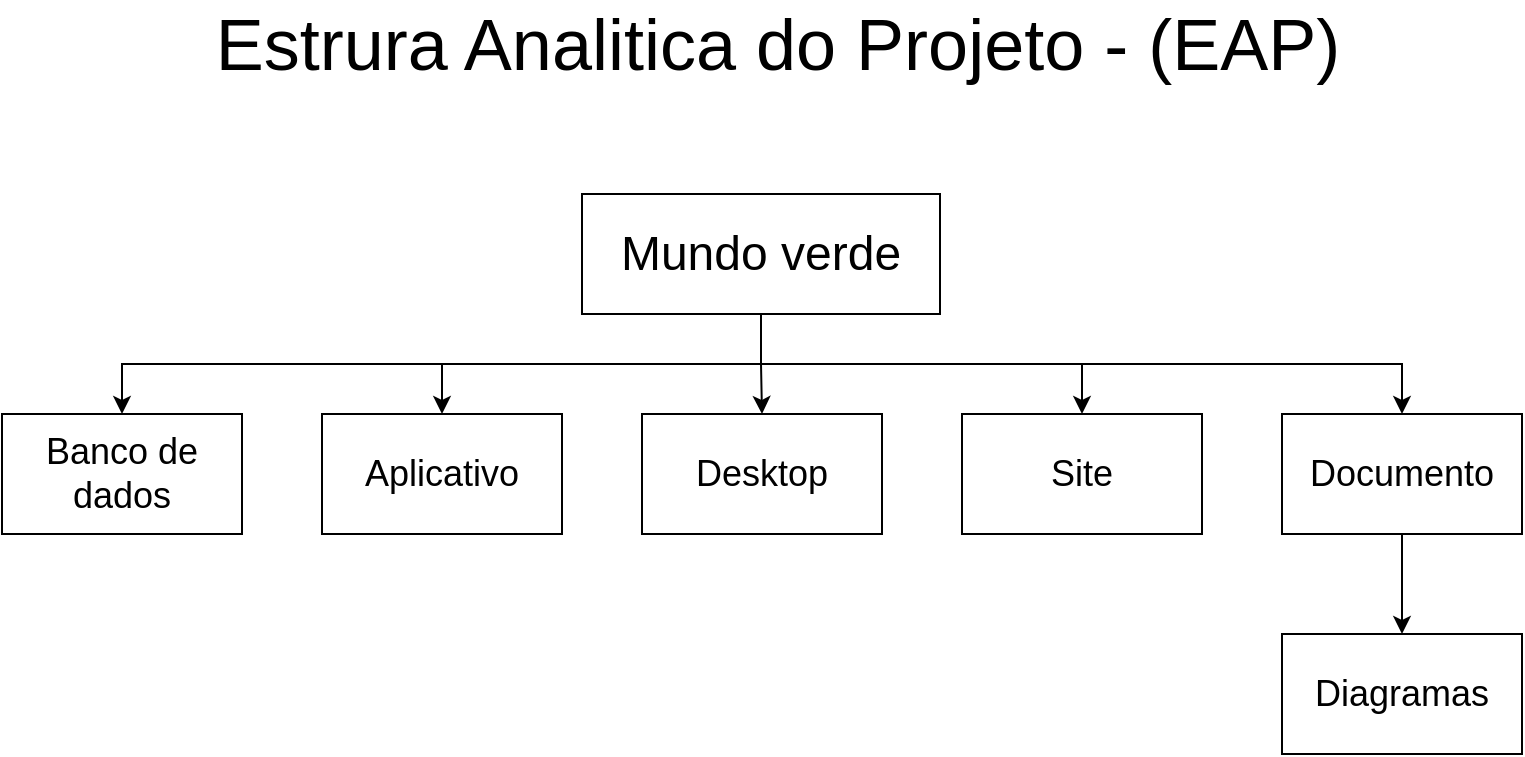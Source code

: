 <mxfile version="24.7.14">
  <diagram name="Página-1" id="abJAQa0zbJsf09PqhtKi">
    <mxGraphModel dx="1290" dy="557" grid="1" gridSize="10" guides="1" tooltips="1" connect="1" arrows="1" fold="1" page="1" pageScale="1" pageWidth="827" pageHeight="1169" math="0" shadow="0">
      <root>
        <mxCell id="0" />
        <mxCell id="1" parent="0" />
        <mxCell id="xKaJrzAjjyIe3hL2cJAd-5" style="edgeStyle=orthogonalEdgeStyle;rounded=0;orthogonalLoop=1;jettySize=auto;html=1;exitX=0.5;exitY=1;exitDx=0;exitDy=0;entryX=0.5;entryY=0;entryDx=0;entryDy=0;" edge="1" parent="1" source="xKaJrzAjjyIe3hL2cJAd-1" target="xKaJrzAjjyIe3hL2cJAd-2">
          <mxGeometry relative="1" as="geometry" />
        </mxCell>
        <mxCell id="xKaJrzAjjyIe3hL2cJAd-6" style="edgeStyle=orthogonalEdgeStyle;rounded=0;orthogonalLoop=1;jettySize=auto;html=1;exitX=0.5;exitY=1;exitDx=0;exitDy=0;entryX=0.5;entryY=0;entryDx=0;entryDy=0;" edge="1" parent="1" source="xKaJrzAjjyIe3hL2cJAd-1" target="xKaJrzAjjyIe3hL2cJAd-3">
          <mxGeometry relative="1" as="geometry" />
        </mxCell>
        <mxCell id="xKaJrzAjjyIe3hL2cJAd-7" style="edgeStyle=orthogonalEdgeStyle;rounded=0;orthogonalLoop=1;jettySize=auto;html=1;exitX=0.5;exitY=1;exitDx=0;exitDy=0;entryX=0.5;entryY=0;entryDx=0;entryDy=0;" edge="1" parent="1" source="xKaJrzAjjyIe3hL2cJAd-1" target="xKaJrzAjjyIe3hL2cJAd-4">
          <mxGeometry relative="1" as="geometry" />
        </mxCell>
        <mxCell id="xKaJrzAjjyIe3hL2cJAd-11" style="edgeStyle=orthogonalEdgeStyle;rounded=0;orthogonalLoop=1;jettySize=auto;html=1;exitX=0.5;exitY=1;exitDx=0;exitDy=0;" edge="1" parent="1" source="xKaJrzAjjyIe3hL2cJAd-1" target="xKaJrzAjjyIe3hL2cJAd-10">
          <mxGeometry relative="1" as="geometry" />
        </mxCell>
        <mxCell id="xKaJrzAjjyIe3hL2cJAd-15" style="edgeStyle=orthogonalEdgeStyle;rounded=0;orthogonalLoop=1;jettySize=auto;html=1;exitX=0.5;exitY=1;exitDx=0;exitDy=0;entryX=0.5;entryY=0;entryDx=0;entryDy=0;" edge="1" parent="1" source="xKaJrzAjjyIe3hL2cJAd-1" target="xKaJrzAjjyIe3hL2cJAd-14">
          <mxGeometry relative="1" as="geometry" />
        </mxCell>
        <mxCell id="xKaJrzAjjyIe3hL2cJAd-1" value="&lt;font style=&quot;font-size: 24px;&quot;&gt;Mundo verde&lt;/font&gt;" style="rounded=0;whiteSpace=wrap;html=1;" vertex="1" parent="1">
          <mxGeometry x="324" y="140" width="179" height="60" as="geometry" />
        </mxCell>
        <mxCell id="xKaJrzAjjyIe3hL2cJAd-2" value="&lt;font style=&quot;font-size: 18px;&quot;&gt;Aplicativo&lt;/font&gt;" style="rounded=0;whiteSpace=wrap;html=1;" vertex="1" parent="1">
          <mxGeometry x="194" y="250" width="120" height="60" as="geometry" />
        </mxCell>
        <mxCell id="xKaJrzAjjyIe3hL2cJAd-3" value="&lt;font style=&quot;font-size: 18px;&quot;&gt;Desktop&lt;/font&gt;" style="rounded=0;whiteSpace=wrap;html=1;" vertex="1" parent="1">
          <mxGeometry x="354" y="250" width="120" height="60" as="geometry" />
        </mxCell>
        <mxCell id="xKaJrzAjjyIe3hL2cJAd-4" value="&lt;span style=&quot;font-size: 18px;&quot;&gt;Site&lt;/span&gt;" style="rounded=0;whiteSpace=wrap;html=1;" vertex="1" parent="1">
          <mxGeometry x="514" y="250" width="120" height="60" as="geometry" />
        </mxCell>
        <mxCell id="xKaJrzAjjyIe3hL2cJAd-8" value="&lt;font style=&quot;font-size: 36px;&quot;&gt;Estrura Analitica do Projeto - (EAP)&lt;/font&gt;" style="text;html=1;align=center;verticalAlign=middle;whiteSpace=wrap;rounded=0;" vertex="1" parent="1">
          <mxGeometry x="137" y="50" width="570" height="30" as="geometry" />
        </mxCell>
        <mxCell id="xKaJrzAjjyIe3hL2cJAd-13" style="edgeStyle=orthogonalEdgeStyle;rounded=0;orthogonalLoop=1;jettySize=auto;html=1;exitX=0.5;exitY=1;exitDx=0;exitDy=0;" edge="1" parent="1" source="xKaJrzAjjyIe3hL2cJAd-10" target="xKaJrzAjjyIe3hL2cJAd-12">
          <mxGeometry relative="1" as="geometry" />
        </mxCell>
        <mxCell id="xKaJrzAjjyIe3hL2cJAd-10" value="&lt;span style=&quot;font-size: 18px;&quot;&gt;Documento&lt;/span&gt;" style="rounded=0;whiteSpace=wrap;html=1;" vertex="1" parent="1">
          <mxGeometry x="674" y="250" width="120" height="60" as="geometry" />
        </mxCell>
        <mxCell id="xKaJrzAjjyIe3hL2cJAd-12" value="&lt;span style=&quot;font-size: 18px;&quot;&gt;Diagramas&lt;/span&gt;" style="rounded=0;whiteSpace=wrap;html=1;" vertex="1" parent="1">
          <mxGeometry x="674" y="360" width="120" height="60" as="geometry" />
        </mxCell>
        <mxCell id="xKaJrzAjjyIe3hL2cJAd-14" value="&lt;font style=&quot;font-size: 18px;&quot;&gt;Banco de dados&lt;/font&gt;" style="rounded=0;whiteSpace=wrap;html=1;" vertex="1" parent="1">
          <mxGeometry x="34" y="250" width="120" height="60" as="geometry" />
        </mxCell>
      </root>
    </mxGraphModel>
  </diagram>
</mxfile>
